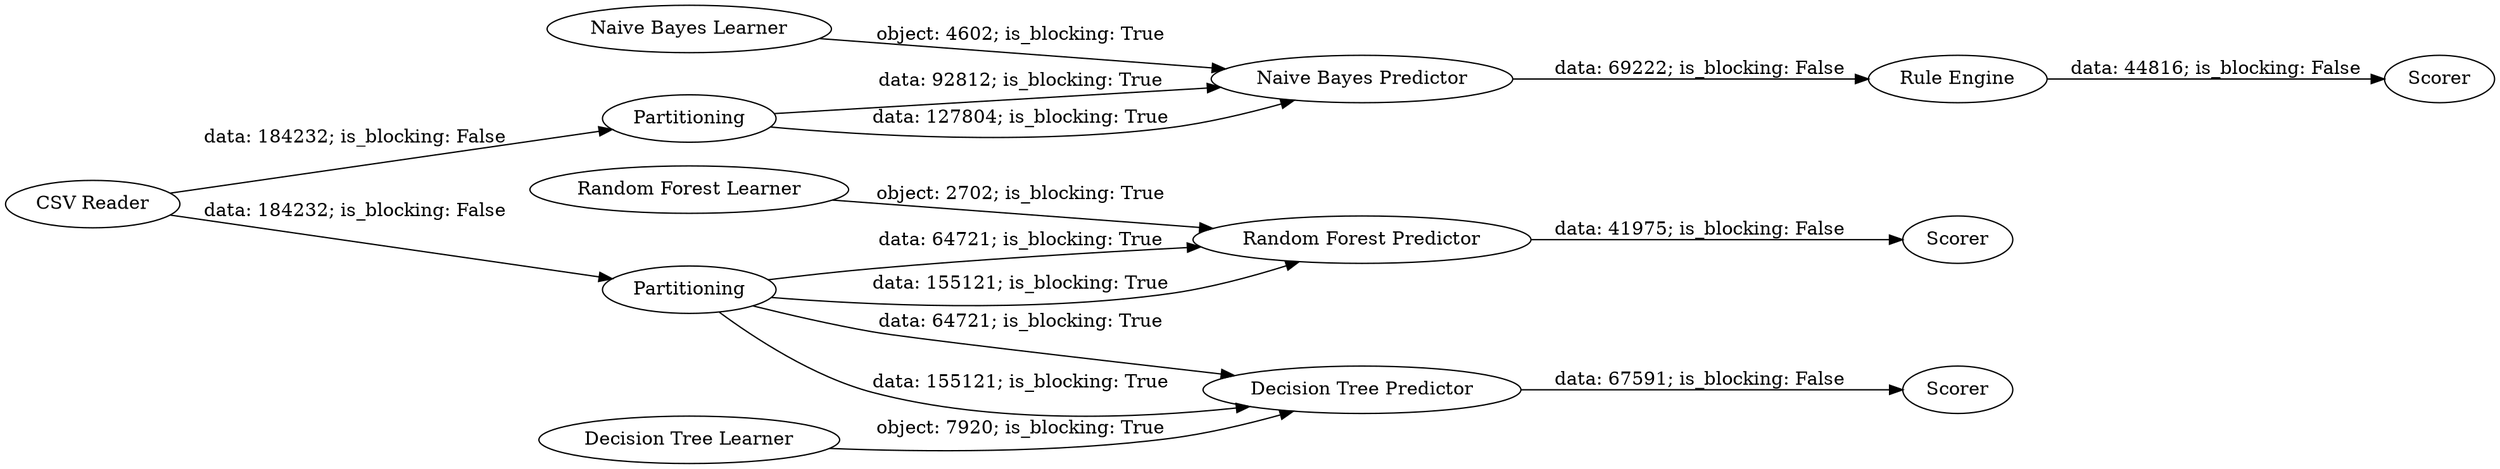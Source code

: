 digraph {
	"-8115538961505710387_13" [label=Partitioning]
	"-8115538961505710387_1" [label="CSV Reader"]
	"-8115538961505710387_15" [label=Scorer]
	"5521979347381293021_12" [label="Naive Bayes Predictor"]
	"-6409064763659352243_8" [label="Random Forest Learner"]
	"-6409064763659352243_9" [label="Random Forest Predictor"]
	"-8115538961505710387_6" [label=Scorer]
	"-8115538961505710387_10" [label=Scorer]
	"-8115538961505710387_14" [label="Rule Engine"]
	"5521979347381293021_11" [label="Naive Bayes Learner"]
	"-2977712857869468788_2" [label="Decision Tree Learner"]
	"-2977712857869468788_3" [label="Decision Tree Predictor"]
	"-8115538961505710387_7" [label=Partitioning]
	"-8115538961505710387_1" -> "-8115538961505710387_7" [label="data: 184232; is_blocking: False"]
	"-8115538961505710387_13" -> "5521979347381293021_12" [label="data: 127804; is_blocking: True"]
	"5521979347381293021_11" -> "5521979347381293021_12" [label="object: 4602; is_blocking: True"]
	"-8115538961505710387_7" -> "-6409064763659352243_9" [label="data: 64721; is_blocking: True"]
	"-6409064763659352243_8" -> "-6409064763659352243_9" [label="object: 2702; is_blocking: True"]
	"-8115538961505710387_7" -> "-2977712857869468788_3" [label="data: 64721; is_blocking: True"]
	"-8115538961505710387_7" -> "-6409064763659352243_9" [label="data: 155121; is_blocking: True"]
	"-8115538961505710387_7" -> "-2977712857869468788_3" [label="data: 155121; is_blocking: True"]
	"-8115538961505710387_13" -> "5521979347381293021_12" [label="data: 92812; is_blocking: True"]
	"5521979347381293021_12" -> "-8115538961505710387_14" [label="data: 69222; is_blocking: False"]
	"-6409064763659352243_9" -> "-8115538961505710387_10" [label="data: 41975; is_blocking: False"]
	"-8115538961505710387_14" -> "-8115538961505710387_15" [label="data: 44816; is_blocking: False"]
	"-2977712857869468788_2" -> "-2977712857869468788_3" [label="object: 7920; is_blocking: True"]
	"-8115538961505710387_1" -> "-8115538961505710387_13" [label="data: 184232; is_blocking: False"]
	"-2977712857869468788_3" -> "-8115538961505710387_6" [label="data: 67591; is_blocking: False"]
	rankdir=LR
}
